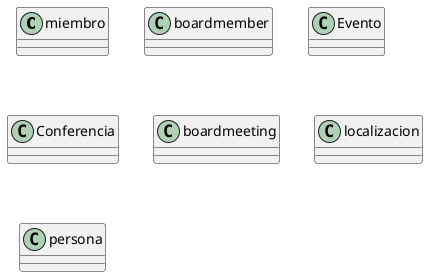 @startuml
class miembro{
}
class boardmember{
}
class Evento{
}
class Conferencia{
}
class boardmeeting{
}
class localizacion{
}
class persona{}
@enduml